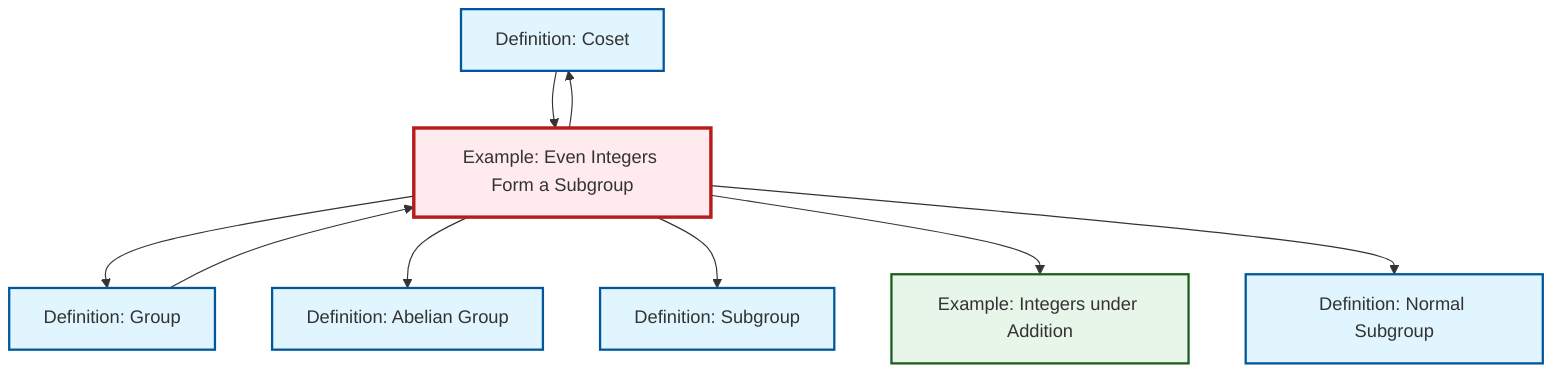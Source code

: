graph TD
    classDef definition fill:#e1f5fe,stroke:#01579b,stroke-width:2px
    classDef theorem fill:#f3e5f5,stroke:#4a148c,stroke-width:2px
    classDef axiom fill:#fff3e0,stroke:#e65100,stroke-width:2px
    classDef example fill:#e8f5e9,stroke:#1b5e20,stroke-width:2px
    classDef current fill:#ffebee,stroke:#b71c1c,stroke-width:3px
    def-normal-subgroup["Definition: Normal Subgroup"]:::definition
    def-subgroup["Definition: Subgroup"]:::definition
    def-coset["Definition: Coset"]:::definition
    def-group["Definition: Group"]:::definition
    ex-integers-addition["Example: Integers under Addition"]:::example
    def-abelian-group["Definition: Abelian Group"]:::definition
    ex-even-integers-subgroup["Example: Even Integers Form a Subgroup"]:::example
    def-group --> ex-even-integers-subgroup
    ex-even-integers-subgroup --> def-coset
    ex-even-integers-subgroup --> def-group
    ex-even-integers-subgroup --> def-abelian-group
    ex-even-integers-subgroup --> def-subgroup
    def-coset --> ex-even-integers-subgroup
    ex-even-integers-subgroup --> ex-integers-addition
    ex-even-integers-subgroup --> def-normal-subgroup
    class ex-even-integers-subgroup current